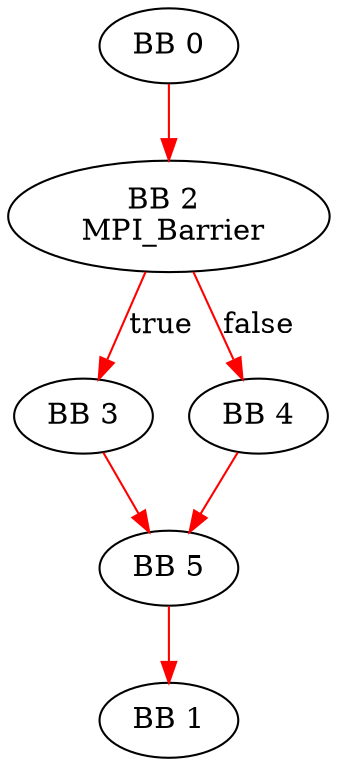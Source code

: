 Digraph G{
0 [label="BB 0" shape=ellipse]
0 -> 2 [color=red label=""]
2 [label="BB 2 \n MPI_Barrier" shape=ellipse]
2 -> 3 [color=red label="true"]
2 -> 4 [color=red label="false"]
3 [label="BB 3" shape=ellipse]
3 -> 5 [color=red label=""]
4 [label="BB 4" shape=ellipse]
4 -> 5 [color=red label=""]
5 [label="BB 5" shape=ellipse]
5 -> 1 [color=red label=""]
1 [label="BB 1" shape=ellipse]
}
